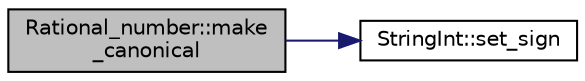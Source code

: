 digraph "Rational_number::make_canonical"
{
 // LATEX_PDF_SIZE
  edge [fontname="Helvetica",fontsize="10",labelfontname="Helvetica",labelfontsize="10"];
  node [fontname="Helvetica",fontsize="10",shape=record];
  rankdir="LR";
  Node1 [label="Rational_number::make\l_canonical",height=0.2,width=0.4,color="black", fillcolor="grey75", style="filled", fontcolor="black",tooltip="Simplify this Rational_number."];
  Node1 -> Node2 [color="midnightblue",fontsize="10",style="solid",fontname="Helvetica"];
  Node2 [label="StringInt::set_sign",height=0.2,width=0.4,color="black", fillcolor="white", style="filled",URL="$classStringInt.html#abf4c106f451a9ffb064901a8c85191ca",tooltip="sign setter."];
}
